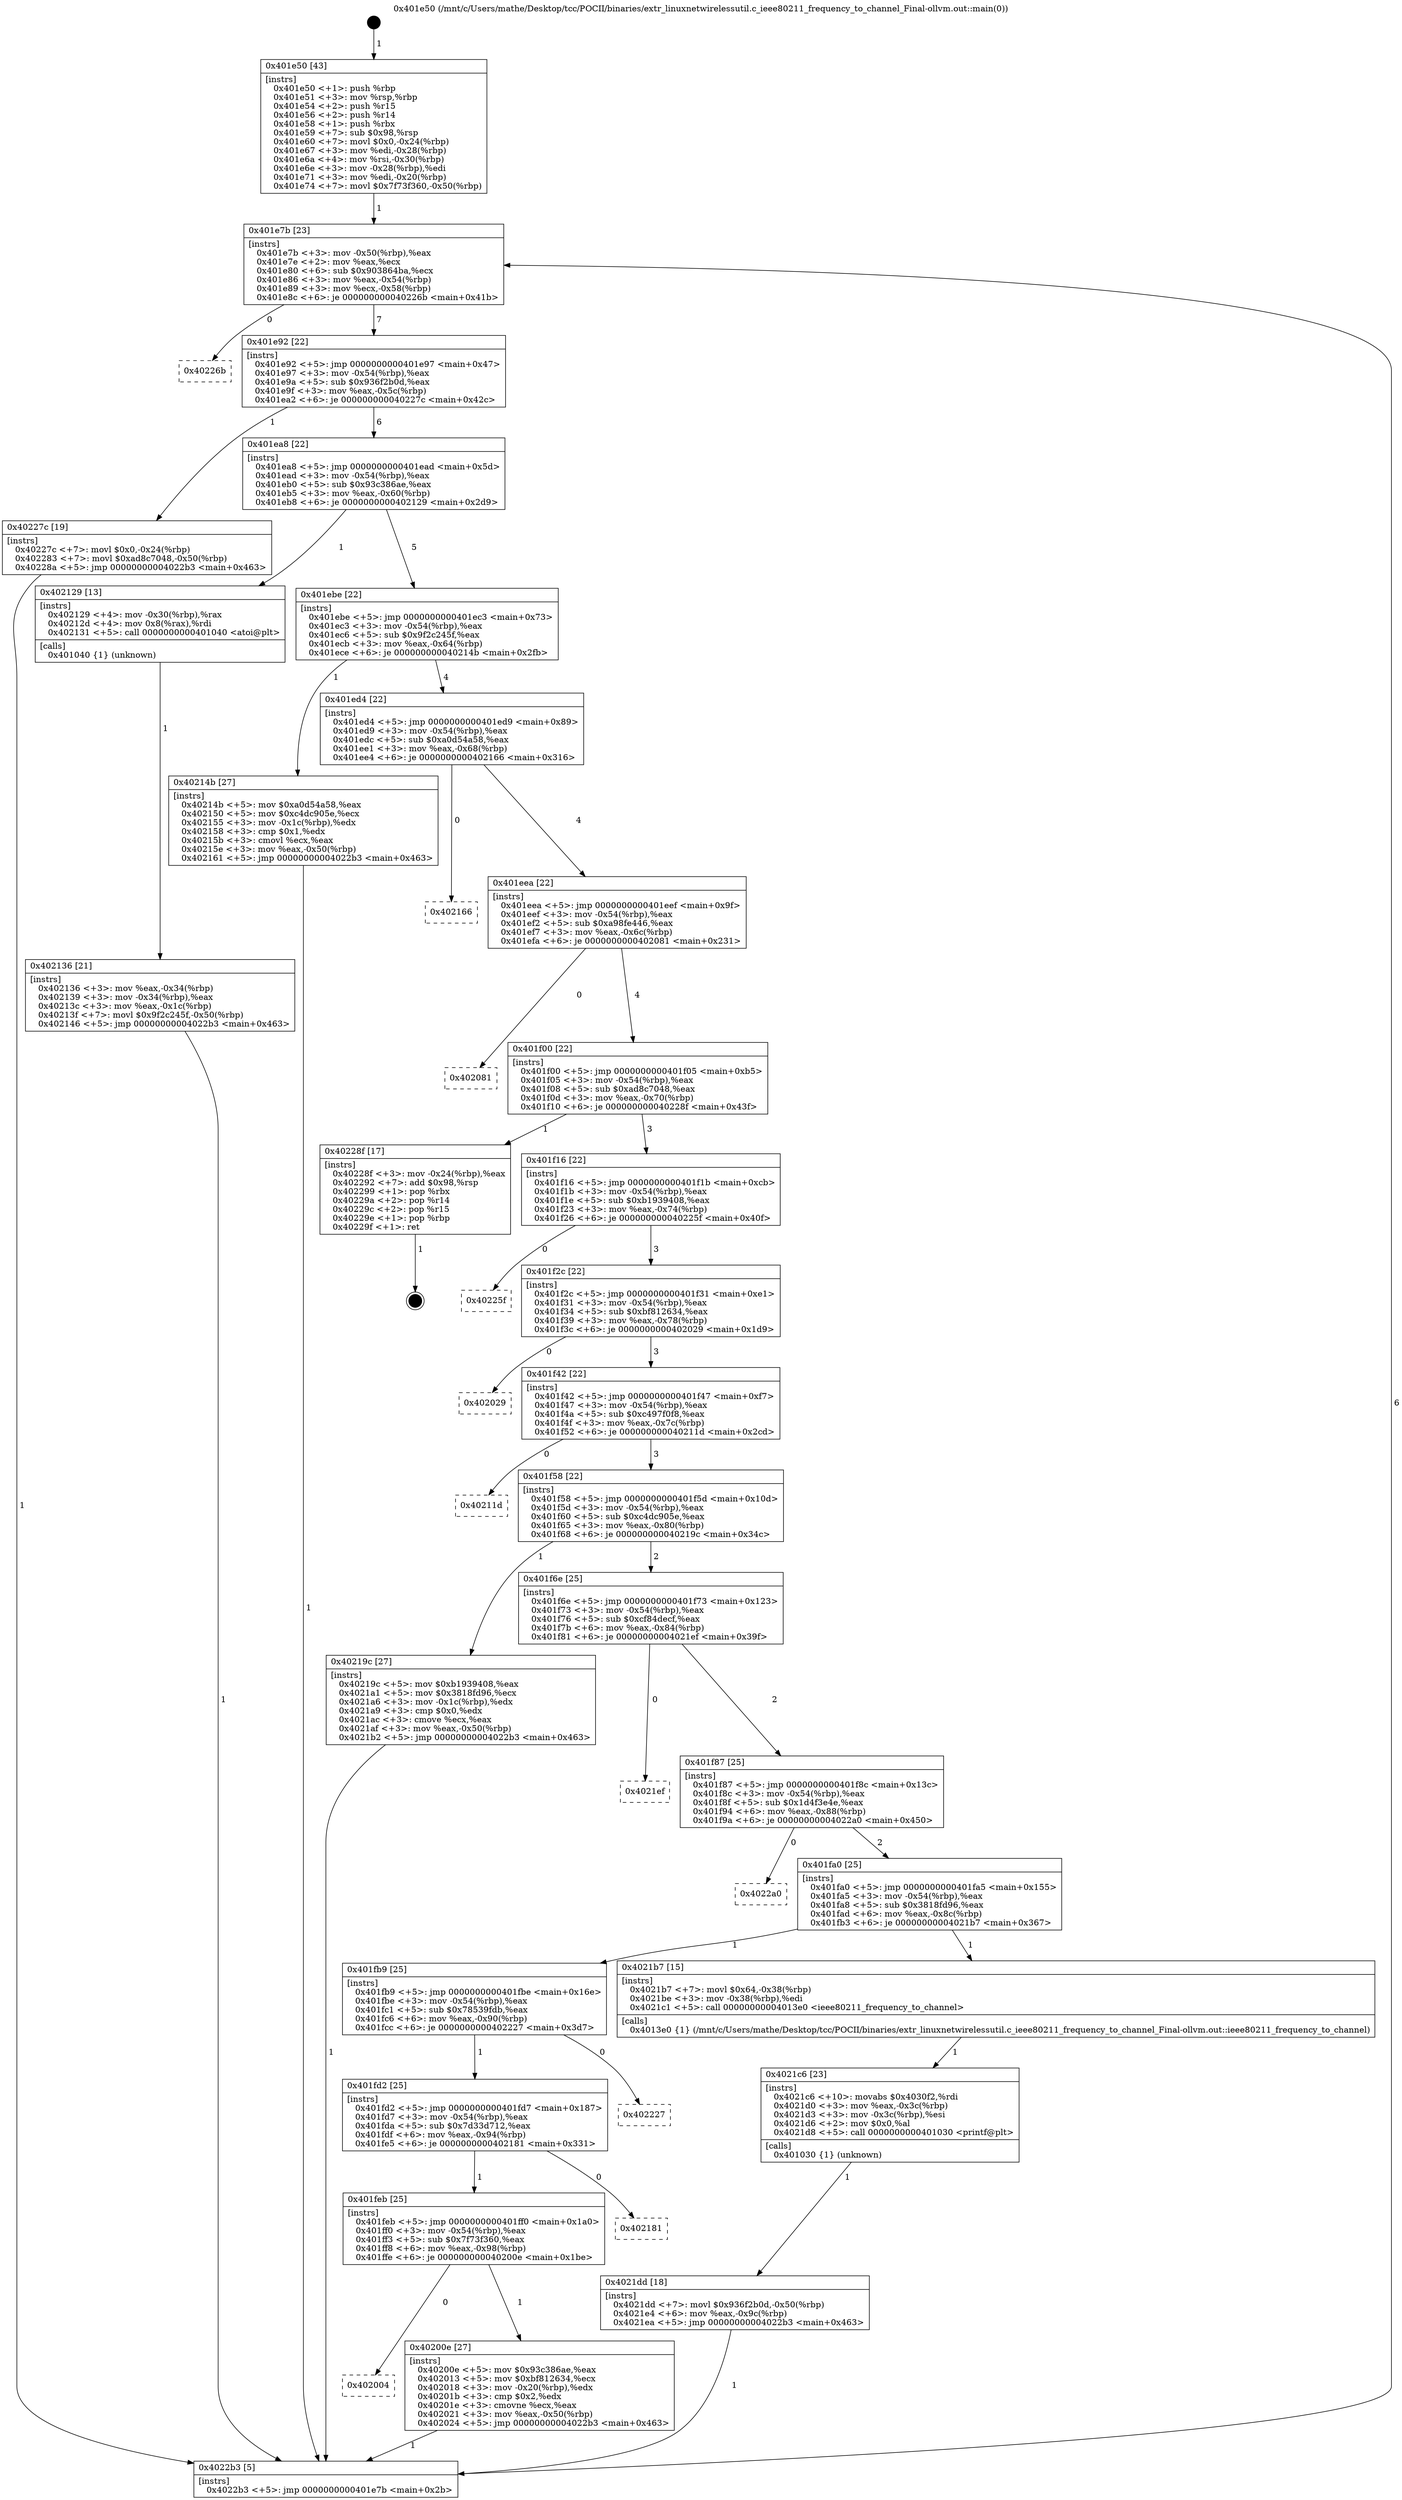 digraph "0x401e50" {
  label = "0x401e50 (/mnt/c/Users/mathe/Desktop/tcc/POCII/binaries/extr_linuxnetwirelessutil.c_ieee80211_frequency_to_channel_Final-ollvm.out::main(0))"
  labelloc = "t"
  node[shape=record]

  Entry [label="",width=0.3,height=0.3,shape=circle,fillcolor=black,style=filled]
  "0x401e7b" [label="{
     0x401e7b [23]\l
     | [instrs]\l
     &nbsp;&nbsp;0x401e7b \<+3\>: mov -0x50(%rbp),%eax\l
     &nbsp;&nbsp;0x401e7e \<+2\>: mov %eax,%ecx\l
     &nbsp;&nbsp;0x401e80 \<+6\>: sub $0x903864ba,%ecx\l
     &nbsp;&nbsp;0x401e86 \<+3\>: mov %eax,-0x54(%rbp)\l
     &nbsp;&nbsp;0x401e89 \<+3\>: mov %ecx,-0x58(%rbp)\l
     &nbsp;&nbsp;0x401e8c \<+6\>: je 000000000040226b \<main+0x41b\>\l
  }"]
  "0x40226b" [label="{
     0x40226b\l
  }", style=dashed]
  "0x401e92" [label="{
     0x401e92 [22]\l
     | [instrs]\l
     &nbsp;&nbsp;0x401e92 \<+5\>: jmp 0000000000401e97 \<main+0x47\>\l
     &nbsp;&nbsp;0x401e97 \<+3\>: mov -0x54(%rbp),%eax\l
     &nbsp;&nbsp;0x401e9a \<+5\>: sub $0x936f2b0d,%eax\l
     &nbsp;&nbsp;0x401e9f \<+3\>: mov %eax,-0x5c(%rbp)\l
     &nbsp;&nbsp;0x401ea2 \<+6\>: je 000000000040227c \<main+0x42c\>\l
  }"]
  Exit [label="",width=0.3,height=0.3,shape=circle,fillcolor=black,style=filled,peripheries=2]
  "0x40227c" [label="{
     0x40227c [19]\l
     | [instrs]\l
     &nbsp;&nbsp;0x40227c \<+7\>: movl $0x0,-0x24(%rbp)\l
     &nbsp;&nbsp;0x402283 \<+7\>: movl $0xad8c7048,-0x50(%rbp)\l
     &nbsp;&nbsp;0x40228a \<+5\>: jmp 00000000004022b3 \<main+0x463\>\l
  }"]
  "0x401ea8" [label="{
     0x401ea8 [22]\l
     | [instrs]\l
     &nbsp;&nbsp;0x401ea8 \<+5\>: jmp 0000000000401ead \<main+0x5d\>\l
     &nbsp;&nbsp;0x401ead \<+3\>: mov -0x54(%rbp),%eax\l
     &nbsp;&nbsp;0x401eb0 \<+5\>: sub $0x93c386ae,%eax\l
     &nbsp;&nbsp;0x401eb5 \<+3\>: mov %eax,-0x60(%rbp)\l
     &nbsp;&nbsp;0x401eb8 \<+6\>: je 0000000000402129 \<main+0x2d9\>\l
  }"]
  "0x4021dd" [label="{
     0x4021dd [18]\l
     | [instrs]\l
     &nbsp;&nbsp;0x4021dd \<+7\>: movl $0x936f2b0d,-0x50(%rbp)\l
     &nbsp;&nbsp;0x4021e4 \<+6\>: mov %eax,-0x9c(%rbp)\l
     &nbsp;&nbsp;0x4021ea \<+5\>: jmp 00000000004022b3 \<main+0x463\>\l
  }"]
  "0x402129" [label="{
     0x402129 [13]\l
     | [instrs]\l
     &nbsp;&nbsp;0x402129 \<+4\>: mov -0x30(%rbp),%rax\l
     &nbsp;&nbsp;0x40212d \<+4\>: mov 0x8(%rax),%rdi\l
     &nbsp;&nbsp;0x402131 \<+5\>: call 0000000000401040 \<atoi@plt\>\l
     | [calls]\l
     &nbsp;&nbsp;0x401040 \{1\} (unknown)\l
  }"]
  "0x401ebe" [label="{
     0x401ebe [22]\l
     | [instrs]\l
     &nbsp;&nbsp;0x401ebe \<+5\>: jmp 0000000000401ec3 \<main+0x73\>\l
     &nbsp;&nbsp;0x401ec3 \<+3\>: mov -0x54(%rbp),%eax\l
     &nbsp;&nbsp;0x401ec6 \<+5\>: sub $0x9f2c245f,%eax\l
     &nbsp;&nbsp;0x401ecb \<+3\>: mov %eax,-0x64(%rbp)\l
     &nbsp;&nbsp;0x401ece \<+6\>: je 000000000040214b \<main+0x2fb\>\l
  }"]
  "0x4021c6" [label="{
     0x4021c6 [23]\l
     | [instrs]\l
     &nbsp;&nbsp;0x4021c6 \<+10\>: movabs $0x4030f2,%rdi\l
     &nbsp;&nbsp;0x4021d0 \<+3\>: mov %eax,-0x3c(%rbp)\l
     &nbsp;&nbsp;0x4021d3 \<+3\>: mov -0x3c(%rbp),%esi\l
     &nbsp;&nbsp;0x4021d6 \<+2\>: mov $0x0,%al\l
     &nbsp;&nbsp;0x4021d8 \<+5\>: call 0000000000401030 \<printf@plt\>\l
     | [calls]\l
     &nbsp;&nbsp;0x401030 \{1\} (unknown)\l
  }"]
  "0x40214b" [label="{
     0x40214b [27]\l
     | [instrs]\l
     &nbsp;&nbsp;0x40214b \<+5\>: mov $0xa0d54a58,%eax\l
     &nbsp;&nbsp;0x402150 \<+5\>: mov $0xc4dc905e,%ecx\l
     &nbsp;&nbsp;0x402155 \<+3\>: mov -0x1c(%rbp),%edx\l
     &nbsp;&nbsp;0x402158 \<+3\>: cmp $0x1,%edx\l
     &nbsp;&nbsp;0x40215b \<+3\>: cmovl %ecx,%eax\l
     &nbsp;&nbsp;0x40215e \<+3\>: mov %eax,-0x50(%rbp)\l
     &nbsp;&nbsp;0x402161 \<+5\>: jmp 00000000004022b3 \<main+0x463\>\l
  }"]
  "0x401ed4" [label="{
     0x401ed4 [22]\l
     | [instrs]\l
     &nbsp;&nbsp;0x401ed4 \<+5\>: jmp 0000000000401ed9 \<main+0x89\>\l
     &nbsp;&nbsp;0x401ed9 \<+3\>: mov -0x54(%rbp),%eax\l
     &nbsp;&nbsp;0x401edc \<+5\>: sub $0xa0d54a58,%eax\l
     &nbsp;&nbsp;0x401ee1 \<+3\>: mov %eax,-0x68(%rbp)\l
     &nbsp;&nbsp;0x401ee4 \<+6\>: je 0000000000402166 \<main+0x316\>\l
  }"]
  "0x402136" [label="{
     0x402136 [21]\l
     | [instrs]\l
     &nbsp;&nbsp;0x402136 \<+3\>: mov %eax,-0x34(%rbp)\l
     &nbsp;&nbsp;0x402139 \<+3\>: mov -0x34(%rbp),%eax\l
     &nbsp;&nbsp;0x40213c \<+3\>: mov %eax,-0x1c(%rbp)\l
     &nbsp;&nbsp;0x40213f \<+7\>: movl $0x9f2c245f,-0x50(%rbp)\l
     &nbsp;&nbsp;0x402146 \<+5\>: jmp 00000000004022b3 \<main+0x463\>\l
  }"]
  "0x402166" [label="{
     0x402166\l
  }", style=dashed]
  "0x401eea" [label="{
     0x401eea [22]\l
     | [instrs]\l
     &nbsp;&nbsp;0x401eea \<+5\>: jmp 0000000000401eef \<main+0x9f\>\l
     &nbsp;&nbsp;0x401eef \<+3\>: mov -0x54(%rbp),%eax\l
     &nbsp;&nbsp;0x401ef2 \<+5\>: sub $0xa98fe446,%eax\l
     &nbsp;&nbsp;0x401ef7 \<+3\>: mov %eax,-0x6c(%rbp)\l
     &nbsp;&nbsp;0x401efa \<+6\>: je 0000000000402081 \<main+0x231\>\l
  }"]
  "0x401e50" [label="{
     0x401e50 [43]\l
     | [instrs]\l
     &nbsp;&nbsp;0x401e50 \<+1\>: push %rbp\l
     &nbsp;&nbsp;0x401e51 \<+3\>: mov %rsp,%rbp\l
     &nbsp;&nbsp;0x401e54 \<+2\>: push %r15\l
     &nbsp;&nbsp;0x401e56 \<+2\>: push %r14\l
     &nbsp;&nbsp;0x401e58 \<+1\>: push %rbx\l
     &nbsp;&nbsp;0x401e59 \<+7\>: sub $0x98,%rsp\l
     &nbsp;&nbsp;0x401e60 \<+7\>: movl $0x0,-0x24(%rbp)\l
     &nbsp;&nbsp;0x401e67 \<+3\>: mov %edi,-0x28(%rbp)\l
     &nbsp;&nbsp;0x401e6a \<+4\>: mov %rsi,-0x30(%rbp)\l
     &nbsp;&nbsp;0x401e6e \<+3\>: mov -0x28(%rbp),%edi\l
     &nbsp;&nbsp;0x401e71 \<+3\>: mov %edi,-0x20(%rbp)\l
     &nbsp;&nbsp;0x401e74 \<+7\>: movl $0x7f73f360,-0x50(%rbp)\l
  }"]
  "0x402081" [label="{
     0x402081\l
  }", style=dashed]
  "0x401f00" [label="{
     0x401f00 [22]\l
     | [instrs]\l
     &nbsp;&nbsp;0x401f00 \<+5\>: jmp 0000000000401f05 \<main+0xb5\>\l
     &nbsp;&nbsp;0x401f05 \<+3\>: mov -0x54(%rbp),%eax\l
     &nbsp;&nbsp;0x401f08 \<+5\>: sub $0xad8c7048,%eax\l
     &nbsp;&nbsp;0x401f0d \<+3\>: mov %eax,-0x70(%rbp)\l
     &nbsp;&nbsp;0x401f10 \<+6\>: je 000000000040228f \<main+0x43f\>\l
  }"]
  "0x4022b3" [label="{
     0x4022b3 [5]\l
     | [instrs]\l
     &nbsp;&nbsp;0x4022b3 \<+5\>: jmp 0000000000401e7b \<main+0x2b\>\l
  }"]
  "0x40228f" [label="{
     0x40228f [17]\l
     | [instrs]\l
     &nbsp;&nbsp;0x40228f \<+3\>: mov -0x24(%rbp),%eax\l
     &nbsp;&nbsp;0x402292 \<+7\>: add $0x98,%rsp\l
     &nbsp;&nbsp;0x402299 \<+1\>: pop %rbx\l
     &nbsp;&nbsp;0x40229a \<+2\>: pop %r14\l
     &nbsp;&nbsp;0x40229c \<+2\>: pop %r15\l
     &nbsp;&nbsp;0x40229e \<+1\>: pop %rbp\l
     &nbsp;&nbsp;0x40229f \<+1\>: ret\l
  }"]
  "0x401f16" [label="{
     0x401f16 [22]\l
     | [instrs]\l
     &nbsp;&nbsp;0x401f16 \<+5\>: jmp 0000000000401f1b \<main+0xcb\>\l
     &nbsp;&nbsp;0x401f1b \<+3\>: mov -0x54(%rbp),%eax\l
     &nbsp;&nbsp;0x401f1e \<+5\>: sub $0xb1939408,%eax\l
     &nbsp;&nbsp;0x401f23 \<+3\>: mov %eax,-0x74(%rbp)\l
     &nbsp;&nbsp;0x401f26 \<+6\>: je 000000000040225f \<main+0x40f\>\l
  }"]
  "0x402004" [label="{
     0x402004\l
  }", style=dashed]
  "0x40225f" [label="{
     0x40225f\l
  }", style=dashed]
  "0x401f2c" [label="{
     0x401f2c [22]\l
     | [instrs]\l
     &nbsp;&nbsp;0x401f2c \<+5\>: jmp 0000000000401f31 \<main+0xe1\>\l
     &nbsp;&nbsp;0x401f31 \<+3\>: mov -0x54(%rbp),%eax\l
     &nbsp;&nbsp;0x401f34 \<+5\>: sub $0xbf812634,%eax\l
     &nbsp;&nbsp;0x401f39 \<+3\>: mov %eax,-0x78(%rbp)\l
     &nbsp;&nbsp;0x401f3c \<+6\>: je 0000000000402029 \<main+0x1d9\>\l
  }"]
  "0x40200e" [label="{
     0x40200e [27]\l
     | [instrs]\l
     &nbsp;&nbsp;0x40200e \<+5\>: mov $0x93c386ae,%eax\l
     &nbsp;&nbsp;0x402013 \<+5\>: mov $0xbf812634,%ecx\l
     &nbsp;&nbsp;0x402018 \<+3\>: mov -0x20(%rbp),%edx\l
     &nbsp;&nbsp;0x40201b \<+3\>: cmp $0x2,%edx\l
     &nbsp;&nbsp;0x40201e \<+3\>: cmovne %ecx,%eax\l
     &nbsp;&nbsp;0x402021 \<+3\>: mov %eax,-0x50(%rbp)\l
     &nbsp;&nbsp;0x402024 \<+5\>: jmp 00000000004022b3 \<main+0x463\>\l
  }"]
  "0x402029" [label="{
     0x402029\l
  }", style=dashed]
  "0x401f42" [label="{
     0x401f42 [22]\l
     | [instrs]\l
     &nbsp;&nbsp;0x401f42 \<+5\>: jmp 0000000000401f47 \<main+0xf7\>\l
     &nbsp;&nbsp;0x401f47 \<+3\>: mov -0x54(%rbp),%eax\l
     &nbsp;&nbsp;0x401f4a \<+5\>: sub $0xc497f0f8,%eax\l
     &nbsp;&nbsp;0x401f4f \<+3\>: mov %eax,-0x7c(%rbp)\l
     &nbsp;&nbsp;0x401f52 \<+6\>: je 000000000040211d \<main+0x2cd\>\l
  }"]
  "0x401feb" [label="{
     0x401feb [25]\l
     | [instrs]\l
     &nbsp;&nbsp;0x401feb \<+5\>: jmp 0000000000401ff0 \<main+0x1a0\>\l
     &nbsp;&nbsp;0x401ff0 \<+3\>: mov -0x54(%rbp),%eax\l
     &nbsp;&nbsp;0x401ff3 \<+5\>: sub $0x7f73f360,%eax\l
     &nbsp;&nbsp;0x401ff8 \<+6\>: mov %eax,-0x98(%rbp)\l
     &nbsp;&nbsp;0x401ffe \<+6\>: je 000000000040200e \<main+0x1be\>\l
  }"]
  "0x40211d" [label="{
     0x40211d\l
  }", style=dashed]
  "0x401f58" [label="{
     0x401f58 [22]\l
     | [instrs]\l
     &nbsp;&nbsp;0x401f58 \<+5\>: jmp 0000000000401f5d \<main+0x10d\>\l
     &nbsp;&nbsp;0x401f5d \<+3\>: mov -0x54(%rbp),%eax\l
     &nbsp;&nbsp;0x401f60 \<+5\>: sub $0xc4dc905e,%eax\l
     &nbsp;&nbsp;0x401f65 \<+3\>: mov %eax,-0x80(%rbp)\l
     &nbsp;&nbsp;0x401f68 \<+6\>: je 000000000040219c \<main+0x34c\>\l
  }"]
  "0x402181" [label="{
     0x402181\l
  }", style=dashed]
  "0x40219c" [label="{
     0x40219c [27]\l
     | [instrs]\l
     &nbsp;&nbsp;0x40219c \<+5\>: mov $0xb1939408,%eax\l
     &nbsp;&nbsp;0x4021a1 \<+5\>: mov $0x3818fd96,%ecx\l
     &nbsp;&nbsp;0x4021a6 \<+3\>: mov -0x1c(%rbp),%edx\l
     &nbsp;&nbsp;0x4021a9 \<+3\>: cmp $0x0,%edx\l
     &nbsp;&nbsp;0x4021ac \<+3\>: cmove %ecx,%eax\l
     &nbsp;&nbsp;0x4021af \<+3\>: mov %eax,-0x50(%rbp)\l
     &nbsp;&nbsp;0x4021b2 \<+5\>: jmp 00000000004022b3 \<main+0x463\>\l
  }"]
  "0x401f6e" [label="{
     0x401f6e [25]\l
     | [instrs]\l
     &nbsp;&nbsp;0x401f6e \<+5\>: jmp 0000000000401f73 \<main+0x123\>\l
     &nbsp;&nbsp;0x401f73 \<+3\>: mov -0x54(%rbp),%eax\l
     &nbsp;&nbsp;0x401f76 \<+5\>: sub $0xcf84decf,%eax\l
     &nbsp;&nbsp;0x401f7b \<+6\>: mov %eax,-0x84(%rbp)\l
     &nbsp;&nbsp;0x401f81 \<+6\>: je 00000000004021ef \<main+0x39f\>\l
  }"]
  "0x401fd2" [label="{
     0x401fd2 [25]\l
     | [instrs]\l
     &nbsp;&nbsp;0x401fd2 \<+5\>: jmp 0000000000401fd7 \<main+0x187\>\l
     &nbsp;&nbsp;0x401fd7 \<+3\>: mov -0x54(%rbp),%eax\l
     &nbsp;&nbsp;0x401fda \<+5\>: sub $0x7d33d712,%eax\l
     &nbsp;&nbsp;0x401fdf \<+6\>: mov %eax,-0x94(%rbp)\l
     &nbsp;&nbsp;0x401fe5 \<+6\>: je 0000000000402181 \<main+0x331\>\l
  }"]
  "0x4021ef" [label="{
     0x4021ef\l
  }", style=dashed]
  "0x401f87" [label="{
     0x401f87 [25]\l
     | [instrs]\l
     &nbsp;&nbsp;0x401f87 \<+5\>: jmp 0000000000401f8c \<main+0x13c\>\l
     &nbsp;&nbsp;0x401f8c \<+3\>: mov -0x54(%rbp),%eax\l
     &nbsp;&nbsp;0x401f8f \<+5\>: sub $0x1d4f3e4e,%eax\l
     &nbsp;&nbsp;0x401f94 \<+6\>: mov %eax,-0x88(%rbp)\l
     &nbsp;&nbsp;0x401f9a \<+6\>: je 00000000004022a0 \<main+0x450\>\l
  }"]
  "0x402227" [label="{
     0x402227\l
  }", style=dashed]
  "0x4022a0" [label="{
     0x4022a0\l
  }", style=dashed]
  "0x401fa0" [label="{
     0x401fa0 [25]\l
     | [instrs]\l
     &nbsp;&nbsp;0x401fa0 \<+5\>: jmp 0000000000401fa5 \<main+0x155\>\l
     &nbsp;&nbsp;0x401fa5 \<+3\>: mov -0x54(%rbp),%eax\l
     &nbsp;&nbsp;0x401fa8 \<+5\>: sub $0x3818fd96,%eax\l
     &nbsp;&nbsp;0x401fad \<+6\>: mov %eax,-0x8c(%rbp)\l
     &nbsp;&nbsp;0x401fb3 \<+6\>: je 00000000004021b7 \<main+0x367\>\l
  }"]
  "0x401fb9" [label="{
     0x401fb9 [25]\l
     | [instrs]\l
     &nbsp;&nbsp;0x401fb9 \<+5\>: jmp 0000000000401fbe \<main+0x16e\>\l
     &nbsp;&nbsp;0x401fbe \<+3\>: mov -0x54(%rbp),%eax\l
     &nbsp;&nbsp;0x401fc1 \<+5\>: sub $0x78539fdb,%eax\l
     &nbsp;&nbsp;0x401fc6 \<+6\>: mov %eax,-0x90(%rbp)\l
     &nbsp;&nbsp;0x401fcc \<+6\>: je 0000000000402227 \<main+0x3d7\>\l
  }"]
  "0x4021b7" [label="{
     0x4021b7 [15]\l
     | [instrs]\l
     &nbsp;&nbsp;0x4021b7 \<+7\>: movl $0x64,-0x38(%rbp)\l
     &nbsp;&nbsp;0x4021be \<+3\>: mov -0x38(%rbp),%edi\l
     &nbsp;&nbsp;0x4021c1 \<+5\>: call 00000000004013e0 \<ieee80211_frequency_to_channel\>\l
     | [calls]\l
     &nbsp;&nbsp;0x4013e0 \{1\} (/mnt/c/Users/mathe/Desktop/tcc/POCII/binaries/extr_linuxnetwirelessutil.c_ieee80211_frequency_to_channel_Final-ollvm.out::ieee80211_frequency_to_channel)\l
  }"]
  Entry -> "0x401e50" [label=" 1"]
  "0x401e7b" -> "0x40226b" [label=" 0"]
  "0x401e7b" -> "0x401e92" [label=" 7"]
  "0x40228f" -> Exit [label=" 1"]
  "0x401e92" -> "0x40227c" [label=" 1"]
  "0x401e92" -> "0x401ea8" [label=" 6"]
  "0x40227c" -> "0x4022b3" [label=" 1"]
  "0x401ea8" -> "0x402129" [label=" 1"]
  "0x401ea8" -> "0x401ebe" [label=" 5"]
  "0x4021dd" -> "0x4022b3" [label=" 1"]
  "0x401ebe" -> "0x40214b" [label=" 1"]
  "0x401ebe" -> "0x401ed4" [label=" 4"]
  "0x4021c6" -> "0x4021dd" [label=" 1"]
  "0x401ed4" -> "0x402166" [label=" 0"]
  "0x401ed4" -> "0x401eea" [label=" 4"]
  "0x4021b7" -> "0x4021c6" [label=" 1"]
  "0x401eea" -> "0x402081" [label=" 0"]
  "0x401eea" -> "0x401f00" [label=" 4"]
  "0x40219c" -> "0x4022b3" [label=" 1"]
  "0x401f00" -> "0x40228f" [label=" 1"]
  "0x401f00" -> "0x401f16" [label=" 3"]
  "0x40214b" -> "0x4022b3" [label=" 1"]
  "0x401f16" -> "0x40225f" [label=" 0"]
  "0x401f16" -> "0x401f2c" [label=" 3"]
  "0x402136" -> "0x4022b3" [label=" 1"]
  "0x401f2c" -> "0x402029" [label=" 0"]
  "0x401f2c" -> "0x401f42" [label=" 3"]
  "0x402129" -> "0x402136" [label=" 1"]
  "0x401f42" -> "0x40211d" [label=" 0"]
  "0x401f42" -> "0x401f58" [label=" 3"]
  "0x401e50" -> "0x401e7b" [label=" 1"]
  "0x401f58" -> "0x40219c" [label=" 1"]
  "0x401f58" -> "0x401f6e" [label=" 2"]
  "0x40200e" -> "0x4022b3" [label=" 1"]
  "0x401f6e" -> "0x4021ef" [label=" 0"]
  "0x401f6e" -> "0x401f87" [label=" 2"]
  "0x401feb" -> "0x40200e" [label=" 1"]
  "0x401f87" -> "0x4022a0" [label=" 0"]
  "0x401f87" -> "0x401fa0" [label=" 2"]
  "0x4022b3" -> "0x401e7b" [label=" 6"]
  "0x401fa0" -> "0x4021b7" [label=" 1"]
  "0x401fa0" -> "0x401fb9" [label=" 1"]
  "0x401fd2" -> "0x401feb" [label=" 1"]
  "0x401fb9" -> "0x402227" [label=" 0"]
  "0x401fb9" -> "0x401fd2" [label=" 1"]
  "0x401feb" -> "0x402004" [label=" 0"]
  "0x401fd2" -> "0x402181" [label=" 0"]
}
